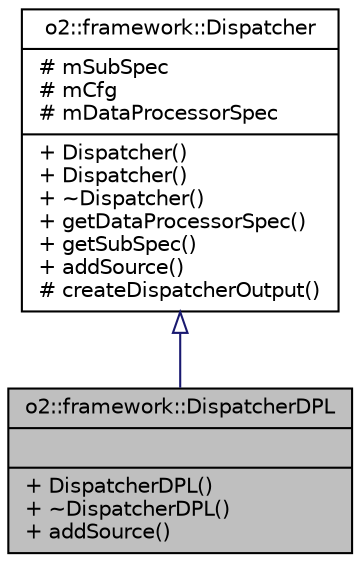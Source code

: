 digraph "o2::framework::DispatcherDPL"
{
 // INTERACTIVE_SVG=YES
  bgcolor="transparent";
  edge [fontname="Helvetica",fontsize="10",labelfontname="Helvetica",labelfontsize="10"];
  node [fontname="Helvetica",fontsize="10",shape=record];
  Node1 [label="{o2::framework::DispatcherDPL\n||+ DispatcherDPL()\l+ ~DispatcherDPL()\l+ addSource()\l}",height=0.2,width=0.4,color="black", fillcolor="grey75", style="filled" fontcolor="black"];
  Node2 -> Node1 [dir="back",color="midnightblue",fontsize="10",style="solid",arrowtail="onormal",fontname="Helvetica"];
  Node2 [label="{o2::framework::Dispatcher\n|# mSubSpec\l# mCfg\l# mDataProcessorSpec\l|+ Dispatcher()\l+ Dispatcher()\l+ ~Dispatcher()\l+ getDataProcessorSpec()\l+ getSubSpec()\l+ addSource()\l# createDispatcherOutput()\l}",height=0.2,width=0.4,color="black",URL="$d8/d30/classo2_1_1framework_1_1Dispatcher.html",tooltip="A base class for dispatcher used by DataSampling. "];
}

